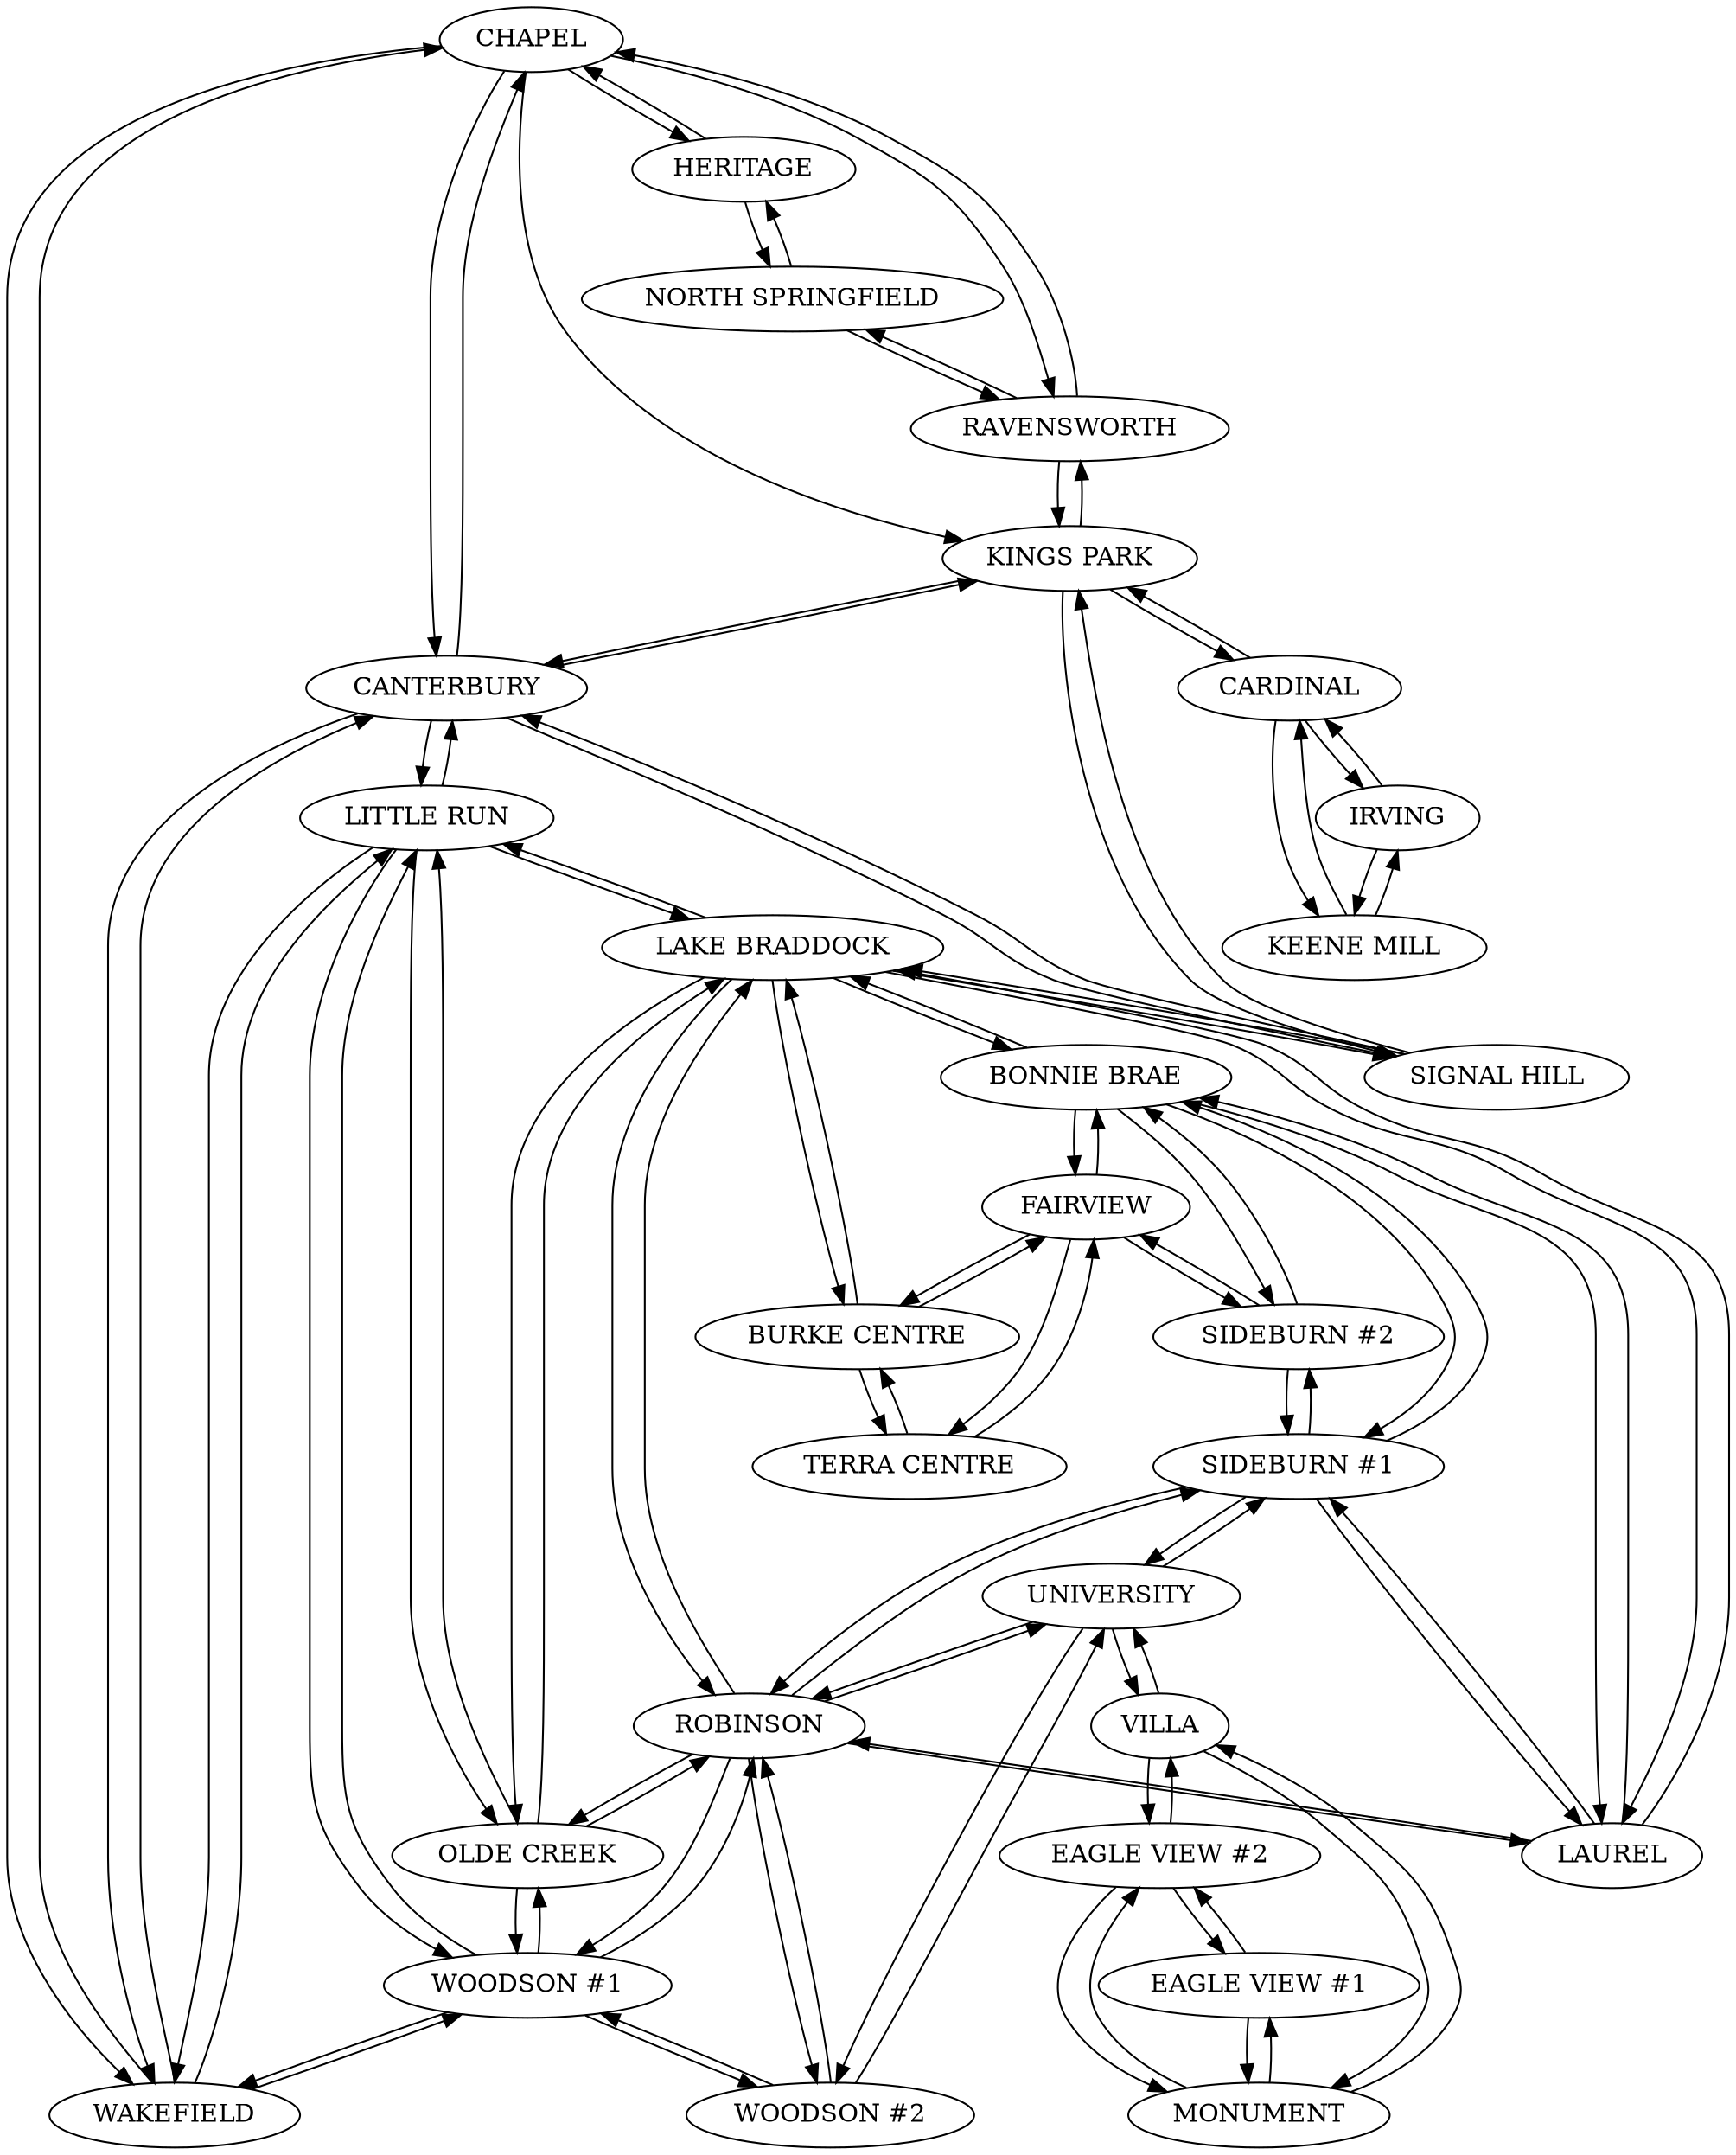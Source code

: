 digraph precinct_graph {
    node [shape = ellipse;];
    edge [color = black;];
    104 [label = "CHAPEL";];
    104 -> 106;
    104 -> 108;
    104 -> 113;
    104 -> 115;
    104 -> 116;
    105 [label = "FAIRVIEW";];
    105 -> 126;
    105 -> 127;
    105 -> 130;
    105 -> 137;
    106 [label = "HERITAGE";];
    106 -> 104;
    106 -> 110;
    108 [label = "KINGS PARK";];
    108 -> 113;
    108 -> 115;
    108 -> 125;
    108 -> 128;
    109 [label = "LITTLE RUN";];
    109 -> 113;
    109 -> 114;
    109 -> 116;
    109 -> 117;
    109 -> 118;
    110 [label = "NORTH SPRINGFIELD";];
    110 -> 106;
    110 -> 115;
    113 [label = "CANTERBURY";];
    113 -> 104;
    113 -> 108;
    113 -> 109;
    113 -> 116;
    113 -> 125;
    114 [label = "OLDE CREEK";];
    114 -> 109;
    114 -> 117;
    114 -> 118;
    114 -> 123;
    115 [label = "RAVENSWORTH";];
    115 -> 104;
    115 -> 108;
    115 -> 110;
    116 [label = "WAKEFIELD";];
    116 -> 104;
    116 -> 109;
    116 -> 113;
    116 -> 117;
    117 [label = "WOODSON #1";];
    117 -> 109;
    117 -> 114;
    117 -> 116;
    117 -> 123;
    117 -> 136;
    118 [label = "LAKE BRADDOCK";];
    118 -> 109;
    118 -> 114;
    118 -> 119;
    118 -> 123;
    118 -> 125;
    118 -> 126;
    118 -> 127;
    119 [label = "LAUREL";];
    119 -> 118;
    119 -> 120;
    119 -> 123;
    119 -> 126;
    120 [label = "SIDEBURN #1";];
    120 -> 119;
    120 -> 123;
    120 -> 126;
    120 -> 134;
    120 -> 137;
    121 [label = "VILLA";];
    121 -> 132;
    121 -> 134;
    121 -> 138;
    123 [label = "ROBINSON";];
    123 -> 114;
    123 -> 117;
    123 -> 118;
    123 -> 119;
    123 -> 120;
    123 -> 134;
    123 -> 136;
    125 [label = "SIGNAL HILL";];
    125 -> 108;
    125 -> 113;
    125 -> 118;
    126 [label = "BONNIE BRAE";];
    126 -> 105;
    126 -> 118;
    126 -> 119;
    126 -> 120;
    126 -> 137;
    127 [label = "BURKE CENTRE";];
    127 -> 105;
    127 -> 118;
    127 -> 130;
    128 [label = "CARDINAL";];
    128 -> 108;
    128 -> 129;
    128 -> 135;
    129 [label = "KEENE MILL";];
    129 -> 128;
    129 -> 135;
    130 [label = "TERRA CENTRE";];
    130 -> 105;
    130 -> 127;
    131 [label = "EAGLE VIEW #1";];
    131 -> 132;
    131 -> 138;
    132 [label = "MONUMENT";];
    132 -> 121;
    132 -> 131;
    132 -> 138;
    134 [label = "UNIVERSITY";];
    134 -> 120;
    134 -> 121;
    134 -> 123;
    134 -> 136;
    135 [label = "IRVING";];
    135 -> 128;
    135 -> 129;
    136 [label = "WOODSON #2";];
    136 -> 117;
    136 -> 123;
    136 -> 134;
    137 [label = "SIDEBURN #2";];
    137 -> 105;
    137 -> 120;
    137 -> 126;
    138 [label = "EAGLE VIEW #2";];
    138 -> 121;
    138 -> 131;
    138 -> 132;
}
